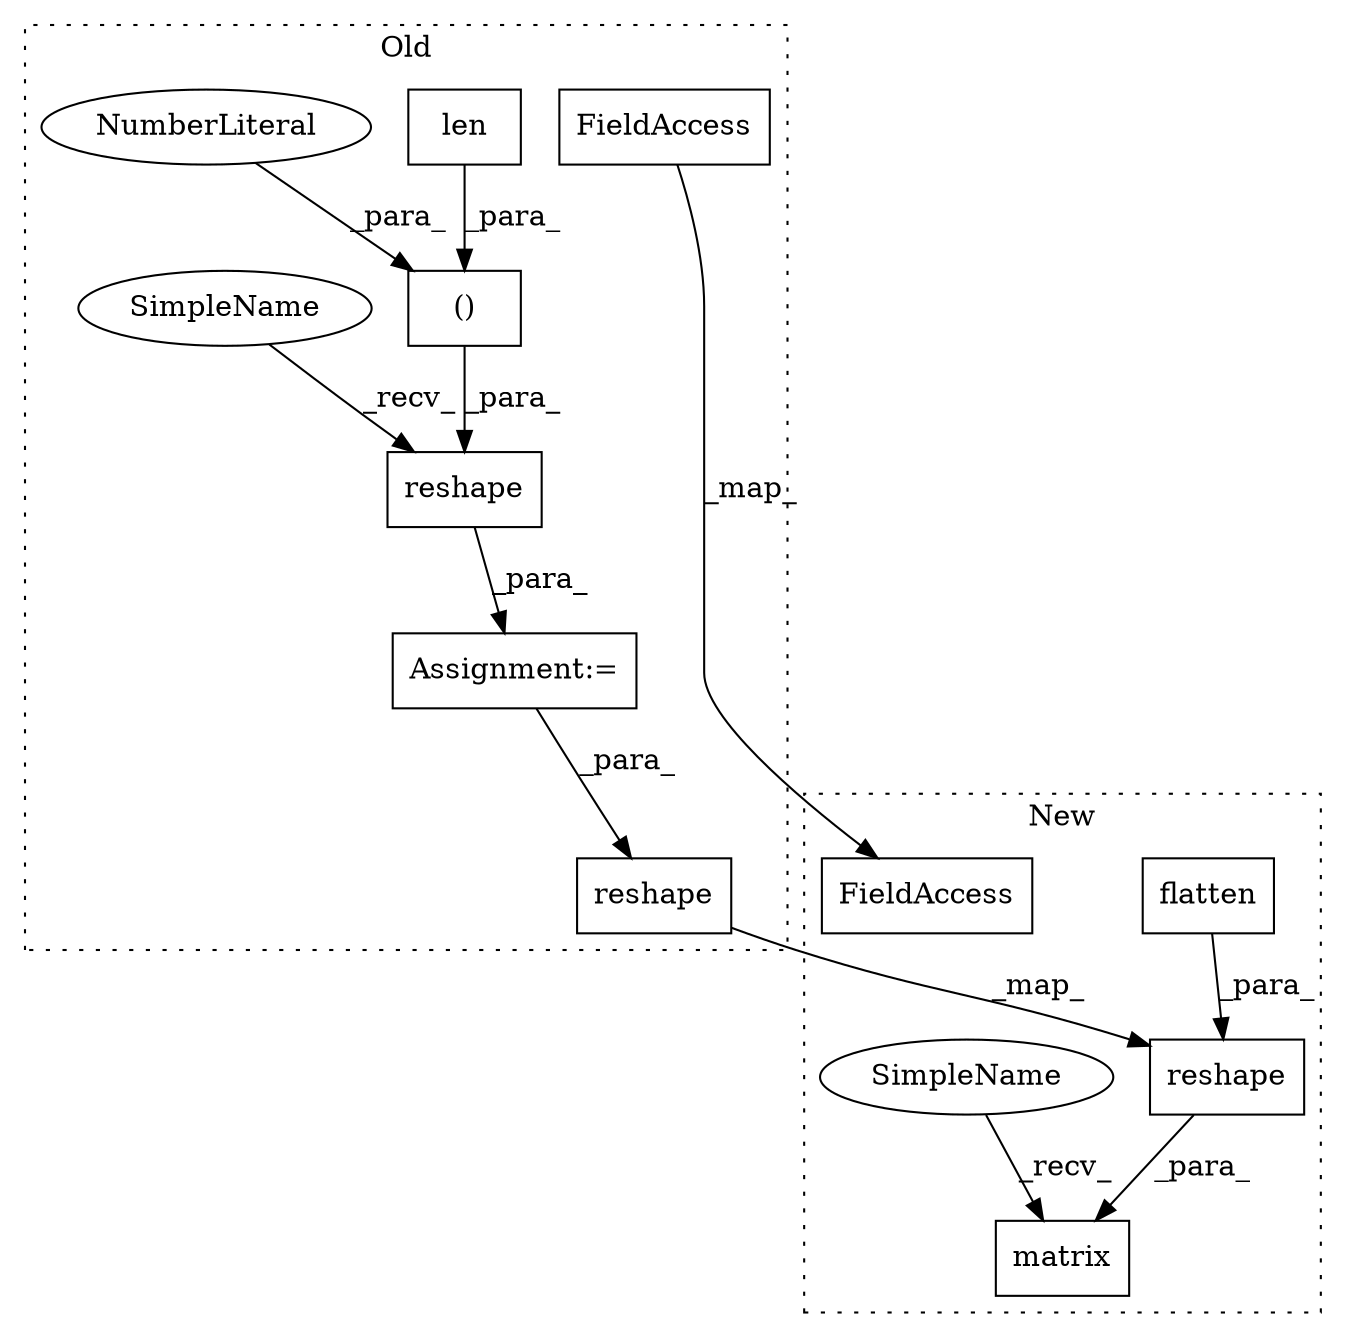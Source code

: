 digraph G {
subgraph cluster0 {
1 [label="len" a="32" s="1578,1583" l="4,1" shape="box"];
3 [label="Assignment:=" a="7" s="1538" l="1" shape="box"];
4 [label="()" a="106" s="1564" l="20" shape="box"];
5 [label="NumberLiteral" a="34" s="1564" l="1" shape="ellipse"];
7 [label="reshape" a="32" s="1700,1735" l="8,2" shape="box"];
9 [label="FieldAccess" a="22" s="1363" l="12" shape="box"];
11 [label="reshape" a="32" s="1545,1584" l="8,2" shape="box"];
13 [label="SimpleName" a="42" s="1539" l="5" shape="ellipse"];
label = "Old";
style="dotted";
}
subgraph cluster1 {
2 [label="flatten" a="32" s="1372" l="9" shape="box"];
6 [label="reshape" a="32" s="1410,1447" l="8,2" shape="box"];
8 [label="matrix" a="32" s="1397,1449" l="7,1" shape="box"];
10 [label="FieldAccess" a="22" s="1232" l="12" shape="box"];
12 [label="SimpleName" a="42" s="1391" l="5" shape="ellipse"];
label = "New";
style="dotted";
}
1 -> 4 [label="_para_"];
2 -> 6 [label="_para_"];
3 -> 7 [label="_para_"];
4 -> 11 [label="_para_"];
5 -> 4 [label="_para_"];
6 -> 8 [label="_para_"];
7 -> 6 [label="_map_"];
9 -> 10 [label="_map_"];
11 -> 3 [label="_para_"];
12 -> 8 [label="_recv_"];
13 -> 11 [label="_recv_"];
}